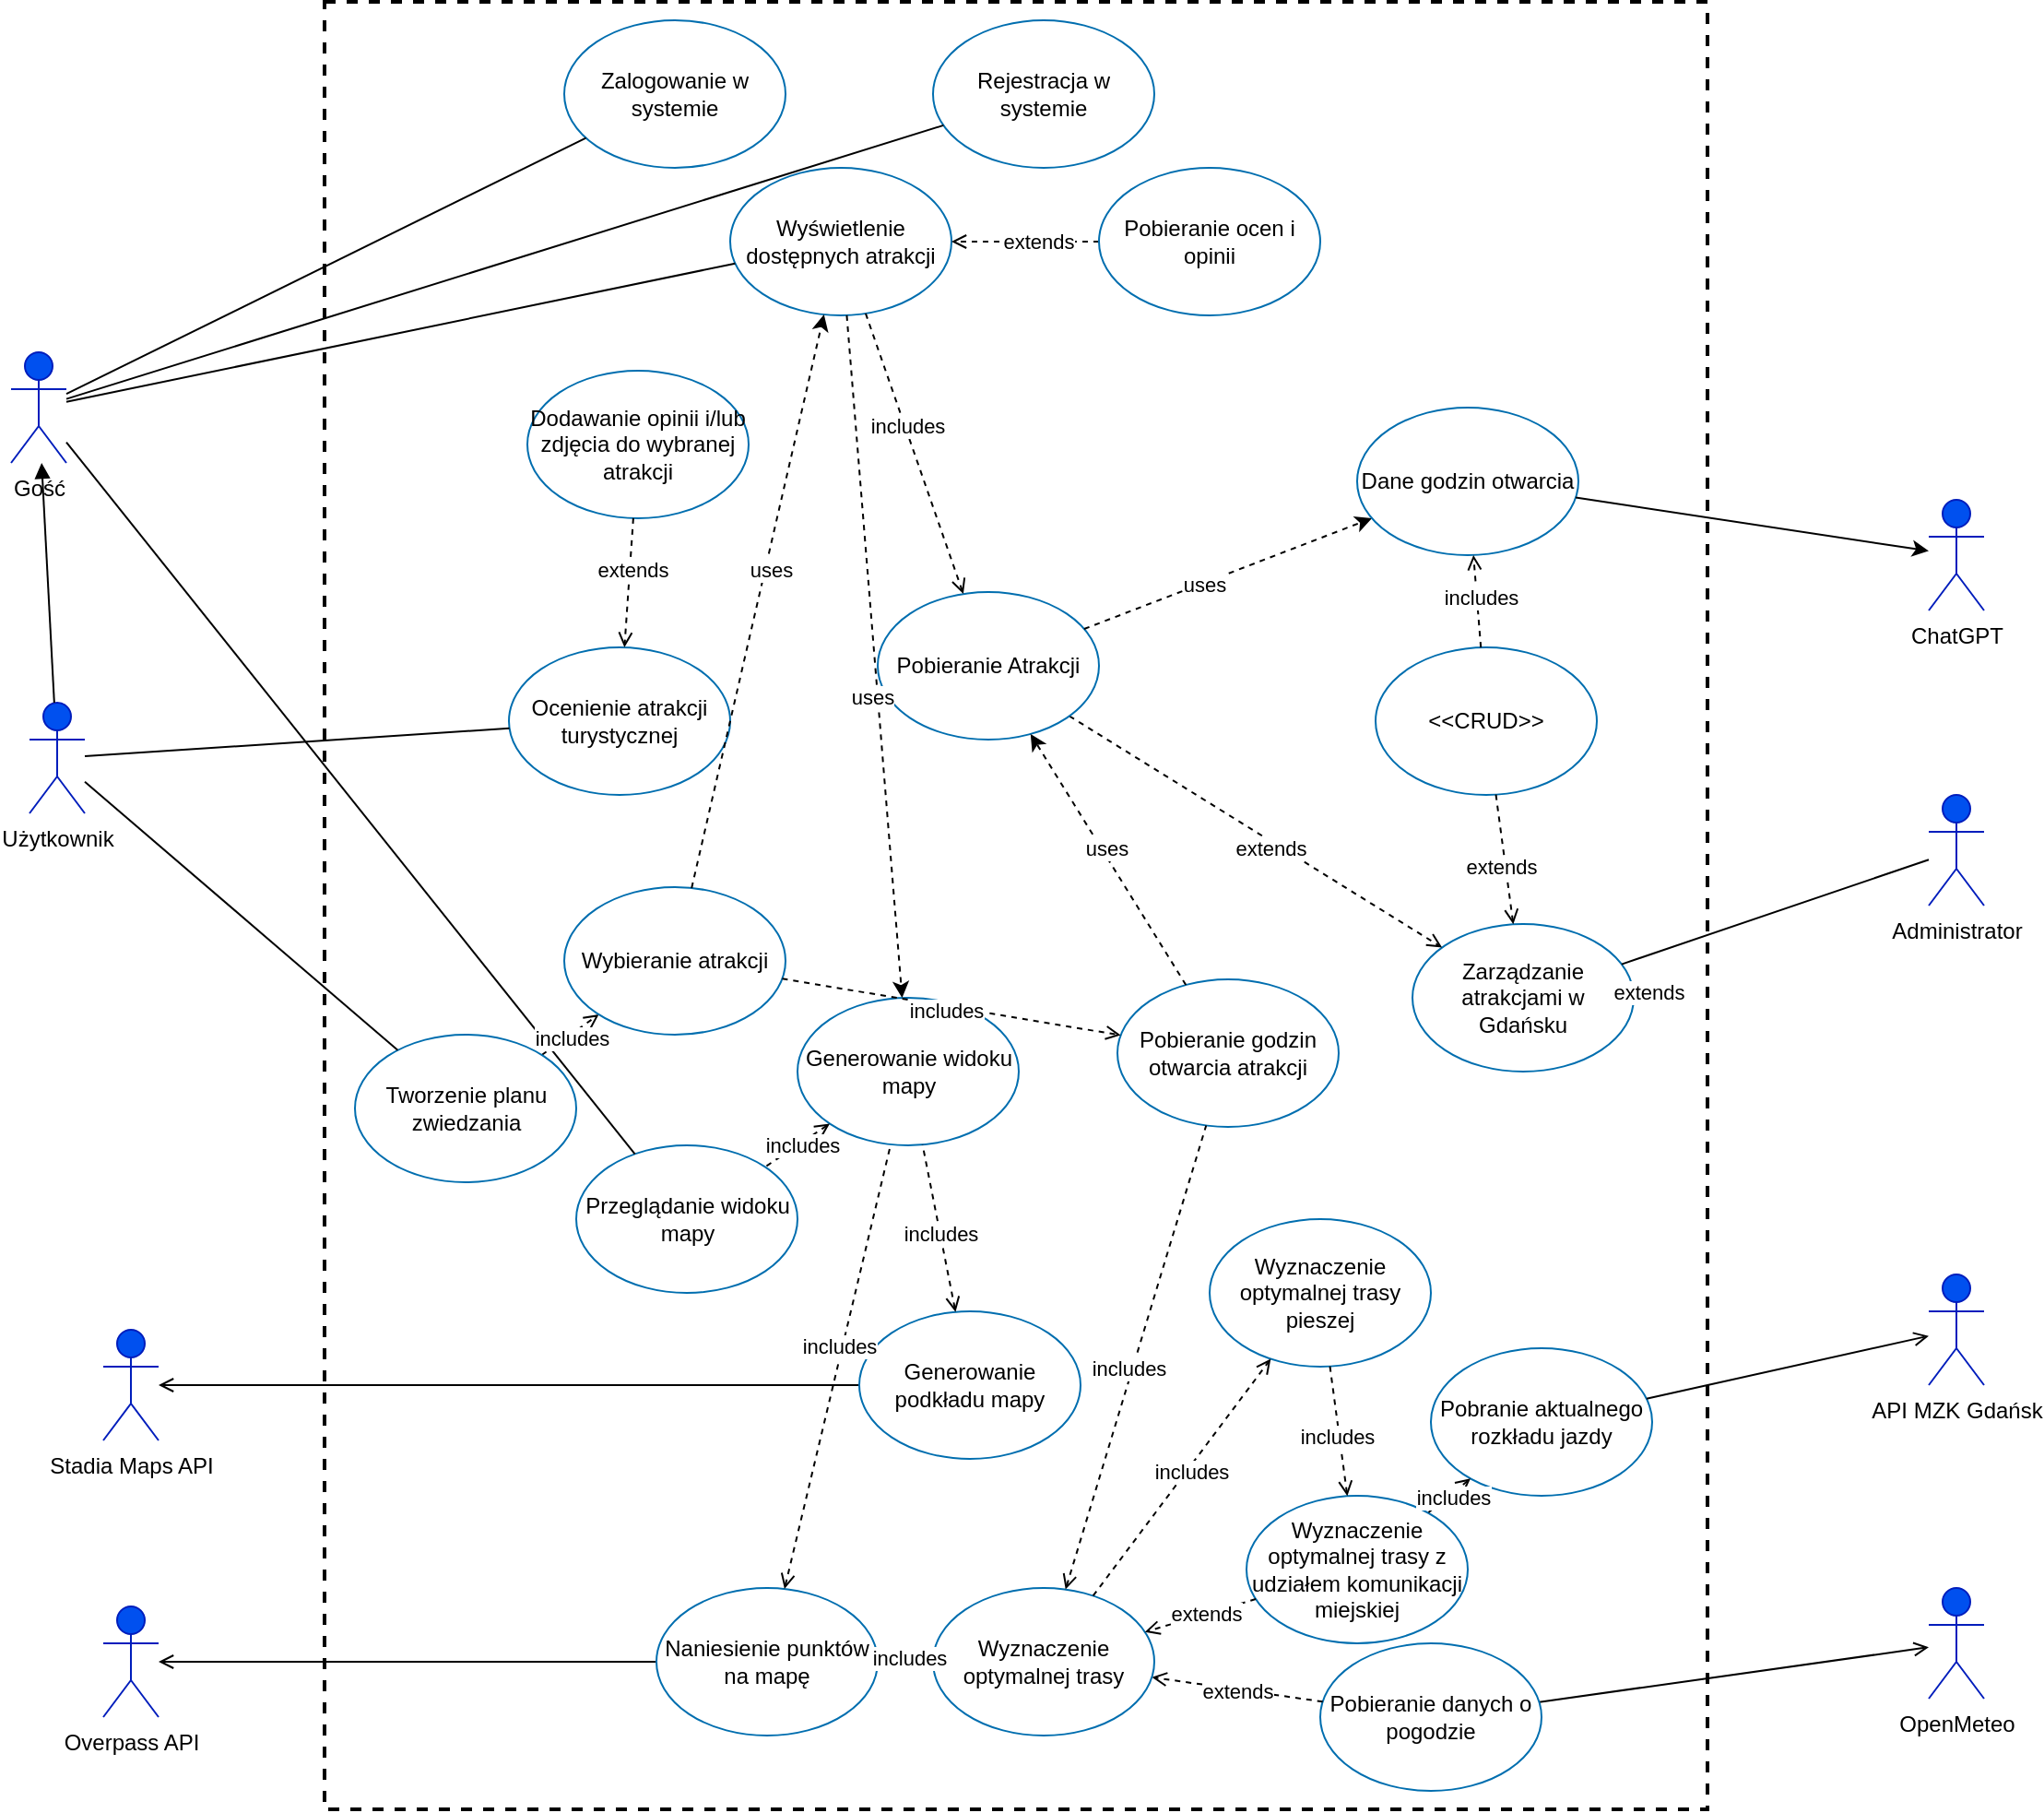 <mxfile version="24.5.2" type="device">
  <diagram name="Page-1" id="C9d8MpuItcUvbLGoyvss">
    <mxGraphModel dx="4229" dy="4655" grid="1" gridSize="10" guides="1" tooltips="1" connect="1" arrows="1" fold="1" page="1" pageScale="1" pageWidth="827" pageHeight="1169" background="#ffffff" math="0" shadow="0">
      <root>
        <mxCell id="0" />
        <mxCell id="1" parent="0" />
        <mxCell id="7sf5Xx8Vd-Fm_SYYMnIb-26" value="" style="rounded=0;whiteSpace=wrap;html=1;fillColor=none;strokeWidth=2;dashed=1;" parent="1" vertex="1">
          <mxGeometry x="-730" y="-2380" width="750" height="980" as="geometry" />
        </mxCell>
        <mxCell id="IalU3Qp8wOLGq1ezxt7x-2" value="API MZK Gdańsk" style="shape=umlActor;verticalLabelPosition=bottom;verticalAlign=top;html=1;outlineConnect=0;fillColor=#0050ef;fontColor=#000000;strokeColor=#001DBC;" parent="1" vertex="1">
          <mxGeometry x="140" y="-1690" width="30" height="60" as="geometry" />
        </mxCell>
        <mxCell id="IalU3Qp8wOLGq1ezxt7x-3" value="Użytkownik" style="shape=umlActor;verticalLabelPosition=bottom;verticalAlign=top;html=1;outlineConnect=0;fillColor=#0050ef;fontColor=#000000;strokeColor=#001DBC;" parent="1" vertex="1">
          <mxGeometry x="-890" y="-2000" width="30" height="60" as="geometry" />
        </mxCell>
        <mxCell id="IalU3Qp8wOLGq1ezxt7x-4" value="Administrator" style="shape=umlActor;verticalLabelPosition=bottom;verticalAlign=top;html=1;outlineConnect=0;fillColor=#0050ef;fontColor=#000000;strokeColor=#001DBC;" parent="1" vertex="1">
          <mxGeometry x="140" y="-1950" width="30" height="60" as="geometry" />
        </mxCell>
        <mxCell id="IalU3Qp8wOLGq1ezxt7x-5" value="OpenMeteo" style="shape=umlActor;verticalLabelPosition=bottom;verticalAlign=top;html=1;outlineConnect=0;fontColor=#000000;fillColor=#0050ef;strokeColor=#001DBC;" parent="1" vertex="1">
          <mxGeometry x="140" y="-1520" width="30" height="60" as="geometry" />
        </mxCell>
        <mxCell id="IalU3Qp8wOLGq1ezxt7x-7" value="Overpass API" style="shape=umlActor;verticalLabelPosition=bottom;verticalAlign=top;html=1;outlineConnect=0;fillColor=#0050ef;fontColor=#000000;strokeColor=#001DBC;" parent="1" vertex="1">
          <mxGeometry x="-850" y="-1510" width="30" height="60" as="geometry" />
        </mxCell>
        <mxCell id="IalU3Qp8wOLGq1ezxt7x-8" value="Stadia Maps API" style="shape=umlActor;verticalLabelPosition=bottom;verticalAlign=top;html=1;outlineConnect=0;fillColor=#0050ef;fontColor=#000000;strokeColor=#001DBC;" parent="1" vertex="1">
          <mxGeometry x="-850" y="-1660" width="30" height="60" as="geometry" />
        </mxCell>
        <mxCell id="IalU3Qp8wOLGq1ezxt7x-14" value="&lt;font color=&quot;#000000&quot;&gt;Przeglądanie widoku mapy&lt;/font&gt;" style="ellipse;whiteSpace=wrap;html=1;fillColor=none;fontColor=default;strokeColor=#006EAF;labelBackgroundColor=none;labelBorderColor=none;labelPosition=center;verticalLabelPosition=middle;align=center;verticalAlign=middle;" parent="1" vertex="1">
          <mxGeometry x="-593.5" y="-1760" width="120" height="80" as="geometry" />
        </mxCell>
        <mxCell id="IalU3Qp8wOLGq1ezxt7x-17" value="" style="endArrow=none;html=1;rounded=0;strokeColor=#000000;endFill=0;" parent="1" source="7sf5Xx8Vd-Fm_SYYMnIb-1" target="IalU3Qp8wOLGq1ezxt7x-14" edge="1">
          <mxGeometry width="50" height="50" relative="1" as="geometry">
            <mxPoint x="-220" y="-1690" as="sourcePoint" />
            <mxPoint x="-190" y="-1650" as="targetPoint" />
          </mxGeometry>
        </mxCell>
        <mxCell id="IalU3Qp8wOLGq1ezxt7x-18" value="&lt;font color=&quot;#000000&quot;&gt;Zarządzanie atrakcjami w Gdańsku&lt;/font&gt;" style="ellipse;whiteSpace=wrap;html=1;fillColor=none;fontColor=default;strokeColor=#006EAF;labelBackgroundColor=none;labelBorderColor=none;labelPosition=center;verticalLabelPosition=middle;align=center;verticalAlign=middle;" parent="1" vertex="1">
          <mxGeometry x="-140" y="-1880" width="120" height="80" as="geometry" />
        </mxCell>
        <mxCell id="IalU3Qp8wOLGq1ezxt7x-20" value="" style="endArrow=none;html=1;rounded=0;strokeColor=#000000;endFill=0;" parent="1" source="IalU3Qp8wOLGq1ezxt7x-4" target="IalU3Qp8wOLGq1ezxt7x-18" edge="1">
          <mxGeometry width="50" height="50" relative="1" as="geometry">
            <mxPoint x="320" y="-1220" as="sourcePoint" />
            <mxPoint x="380" y="-1170" as="targetPoint" />
          </mxGeometry>
        </mxCell>
        <mxCell id="IalU3Qp8wOLGq1ezxt7x-21" value="&lt;font color=&quot;#000000&quot;&gt;Zalogowanie w systemie&lt;/font&gt;" style="ellipse;whiteSpace=wrap;html=1;fillColor=none;fontColor=default;strokeColor=#006EAF;labelBackgroundColor=none;labelBorderColor=none;labelPosition=center;verticalLabelPosition=middle;align=center;verticalAlign=middle;" parent="1" vertex="1">
          <mxGeometry x="-600" y="-2370" width="120" height="80" as="geometry" />
        </mxCell>
        <mxCell id="IalU3Qp8wOLGq1ezxt7x-22" value="&lt;font color=&quot;#000000&quot;&gt;Rejestracja w systemie&lt;/font&gt;" style="ellipse;whiteSpace=wrap;html=1;fillColor=none;fontColor=default;strokeColor=#006EAF;labelBackgroundColor=none;labelBorderColor=none;labelPosition=center;verticalLabelPosition=middle;align=center;verticalAlign=middle;" parent="1" vertex="1">
          <mxGeometry x="-400" y="-2370" width="120" height="80" as="geometry" />
        </mxCell>
        <mxCell id="IalU3Qp8wOLGq1ezxt7x-23" value="" style="endArrow=none;html=1;rounded=0;strokeColor=#000000;endFill=0;" parent="1" source="7sf5Xx8Vd-Fm_SYYMnIb-1" target="IalU3Qp8wOLGq1ezxt7x-22" edge="1">
          <mxGeometry width="50" height="50" relative="1" as="geometry">
            <mxPoint x="-285.5" y="-1680" as="sourcePoint" />
            <mxPoint x="-184.5" y="-1600" as="targetPoint" />
          </mxGeometry>
        </mxCell>
        <mxCell id="IalU3Qp8wOLGq1ezxt7x-24" value="" style="endArrow=none;html=1;rounded=0;strokeColor=#000000;endFill=0;" parent="1" source="7sf5Xx8Vd-Fm_SYYMnIb-1" target="IalU3Qp8wOLGq1ezxt7x-21" edge="1">
          <mxGeometry width="50" height="50" relative="1" as="geometry">
            <mxPoint x="-241" y="-1740" as="sourcePoint" />
            <mxPoint x="-140" y="-1660" as="targetPoint" />
          </mxGeometry>
        </mxCell>
        <mxCell id="IalU3Qp8wOLGq1ezxt7x-25" value="&lt;font color=&quot;#000000&quot;&gt;Ocenienie atrakcji turystycznej&lt;/font&gt;" style="ellipse;whiteSpace=wrap;html=1;fillColor=none;fontColor=default;strokeColor=#006EAF;labelBackgroundColor=none;labelBorderColor=none;labelPosition=center;verticalLabelPosition=middle;align=center;verticalAlign=middle;" parent="1" vertex="1">
          <mxGeometry x="-630" y="-2030" width="120" height="80" as="geometry" />
        </mxCell>
        <mxCell id="IalU3Qp8wOLGq1ezxt7x-26" value="&lt;font color=&quot;#000000&quot;&gt;Wyświetlenie dostępnych atrakcji&lt;/font&gt;" style="ellipse;whiteSpace=wrap;html=1;fillColor=none;fontColor=default;strokeColor=#006EAF;labelBackgroundColor=none;labelBorderColor=none;labelPosition=center;verticalLabelPosition=middle;align=center;verticalAlign=middle;" parent="1" vertex="1">
          <mxGeometry x="-510" y="-2290" width="120" height="80" as="geometry" />
        </mxCell>
        <mxCell id="th1LVJvLsEBEdFRdq_l_-1" value="" style="endArrow=none;html=1;rounded=0;strokeColor=#000000;endFill=0;" parent="1" source="7sf5Xx8Vd-Fm_SYYMnIb-1" target="IalU3Qp8wOLGq1ezxt7x-26" edge="1">
          <mxGeometry width="50" height="50" relative="1" as="geometry">
            <mxPoint x="-210" y="-1720" as="sourcePoint" />
            <mxPoint x="-109" y="-1641" as="targetPoint" />
          </mxGeometry>
        </mxCell>
        <mxCell id="th1LVJvLsEBEdFRdq_l_-3" value="" style="endArrow=open;html=1;rounded=0;strokeColor=#000000;endFill=0;dashed=1;" parent="1" source="buizesCZviwUODSCSaA0-46" target="IalU3Qp8wOLGq1ezxt7x-26" edge="1">
          <mxGeometry width="50" height="50" relative="1" as="geometry">
            <mxPoint x="-740" y="-2260" as="sourcePoint" />
            <mxPoint x="-120" y="-1930" as="targetPoint" />
          </mxGeometry>
        </mxCell>
        <mxCell id="buizesCZviwUODSCSaA0-43" value="extends" style="edgeLabel;html=1;align=center;verticalAlign=middle;resizable=0;points=[];" parent="th1LVJvLsEBEdFRdq_l_-3" vertex="1" connectable="0">
          <mxGeometry x="-0.178" y="1" relative="1" as="geometry">
            <mxPoint y="-1" as="offset" />
          </mxGeometry>
        </mxCell>
        <mxCell id="th1LVJvLsEBEdFRdq_l_-4" value="&lt;font color=&quot;#000000&quot;&gt;Dodawanie opinii i/lub zdjęcia do wybranej atrakcji&lt;/font&gt;" style="ellipse;whiteSpace=wrap;html=1;fillColor=none;fontColor=default;strokeColor=#006EAF;labelBackgroundColor=none;labelBorderColor=none;labelPosition=center;verticalLabelPosition=middle;align=center;verticalAlign=middle;" parent="1" vertex="1">
          <mxGeometry x="-620" y="-2180" width="120" height="80" as="geometry" />
        </mxCell>
        <mxCell id="th1LVJvLsEBEdFRdq_l_-6" value="&lt;font color=&quot;#000000&quot;&gt;Wyznaczenie optymalnej trasy pieszej&lt;/font&gt;" style="ellipse;whiteSpace=wrap;html=1;fillColor=none;fontColor=default;strokeColor=#006EAF;labelBackgroundColor=none;labelBorderColor=none;labelPosition=center;verticalLabelPosition=middle;align=center;verticalAlign=middle;" parent="1" vertex="1">
          <mxGeometry x="-250" y="-1720" width="120" height="80" as="geometry" />
        </mxCell>
        <mxCell id="th1LVJvLsEBEdFRdq_l_-7" value="" style="endArrow=open;html=1;rounded=0;strokeColor=#000000;endFill=0;dashed=1;" parent="1" source="buizesCZviwUODSCSaA0-52" target="buizesCZviwUODSCSaA0-49" edge="1">
          <mxGeometry width="50" height="50" relative="1" as="geometry">
            <mxPoint x="-261.033" y="-1656.885" as="sourcePoint" />
            <mxPoint x="-220" y="-1680" as="targetPoint" />
          </mxGeometry>
        </mxCell>
        <mxCell id="buizesCZviwUODSCSaA0-59" value="includes" style="edgeLabel;html=1;align=center;verticalAlign=middle;resizable=0;points=[];" parent="th1LVJvLsEBEdFRdq_l_-7" vertex="1" connectable="0">
          <mxGeometry x="-0.033" y="-2" relative="1" as="geometry">
            <mxPoint as="offset" />
          </mxGeometry>
        </mxCell>
        <mxCell id="th1LVJvLsEBEdFRdq_l_-8" value="&lt;font color=&quot;#000000&quot;&gt;Wyznaczenie optymalnej trasy z udziałem komunikacji miejskiej&lt;/font&gt;" style="ellipse;whiteSpace=wrap;html=1;fillColor=none;fontColor=default;strokeColor=#006EAF;labelBackgroundColor=none;labelBorderColor=none;labelPosition=center;verticalLabelPosition=middle;align=center;verticalAlign=middle;" parent="1" vertex="1">
          <mxGeometry x="-230" y="-1570" width="120" height="80" as="geometry" />
        </mxCell>
        <mxCell id="th1LVJvLsEBEdFRdq_l_-11" value="&lt;font color=&quot;#000000&quot;&gt;Pobranie aktualnego rozkładu jazdy&lt;/font&gt;" style="ellipse;whiteSpace=wrap;html=1;fillColor=none;fontColor=default;strokeColor=#006EAF;labelBackgroundColor=none;labelBorderColor=none;labelPosition=center;verticalLabelPosition=middle;align=center;verticalAlign=middle;" parent="1" vertex="1">
          <mxGeometry x="-130" y="-1650" width="120" height="80" as="geometry" />
        </mxCell>
        <mxCell id="th1LVJvLsEBEdFRdq_l_-12" value="" style="endArrow=open;html=1;rounded=0;strokeColor=#000000;endFill=0;" parent="1" source="th1LVJvLsEBEdFRdq_l_-14" target="IalU3Qp8wOLGq1ezxt7x-5" edge="1">
          <mxGeometry width="50" height="50" relative="1" as="geometry">
            <mxPoint x="210" y="-1580" as="sourcePoint" />
            <mxPoint x="280" y="-1210" as="targetPoint" />
          </mxGeometry>
        </mxCell>
        <mxCell id="th1LVJvLsEBEdFRdq_l_-13" value="" style="endArrow=none;html=1;rounded=0;strokeColor=#000000;endFill=0;dashed=1;startArrow=open;startFill=0;" parent="1" source="th1LVJvLsEBEdFRdq_l_-11" target="th1LVJvLsEBEdFRdq_l_-8" edge="1">
          <mxGeometry width="50" height="50" relative="1" as="geometry">
            <mxPoint x="125" y="-1500" as="sourcePoint" />
            <mxPoint x="75" y="-1500" as="targetPoint" />
          </mxGeometry>
        </mxCell>
        <mxCell id="buizesCZviwUODSCSaA0-40" value="includes" style="edgeLabel;html=1;align=center;verticalAlign=middle;resizable=0;points=[];" parent="th1LVJvLsEBEdFRdq_l_-13" vertex="1" connectable="0">
          <mxGeometry x="-0.052" y="2" relative="1" as="geometry">
            <mxPoint as="offset" />
          </mxGeometry>
        </mxCell>
        <mxCell id="th1LVJvLsEBEdFRdq_l_-14" value="&lt;font color=&quot;#000000&quot;&gt;Pobieranie danych o pogodzie&lt;/font&gt;" style="ellipse;whiteSpace=wrap;html=1;fillColor=none;fontColor=default;strokeColor=#006EAF;labelBackgroundColor=none;labelBorderColor=none;labelPosition=center;verticalLabelPosition=middle;align=center;verticalAlign=middle;" parent="1" vertex="1">
          <mxGeometry x="-190" y="-1490" width="120" height="80" as="geometry" />
        </mxCell>
        <mxCell id="th1LVJvLsEBEdFRdq_l_-15" value="" style="endArrow=open;html=1;rounded=0;strokeColor=#000000;endFill=0;" parent="1" source="th1LVJvLsEBEdFRdq_l_-11" target="IalU3Qp8wOLGq1ezxt7x-2" edge="1">
          <mxGeometry width="50" height="50" relative="1" as="geometry">
            <mxPoint x="250" y="-1450" as="sourcePoint" />
            <mxPoint x="150" y="-1400" as="targetPoint" />
          </mxGeometry>
        </mxCell>
        <mxCell id="th1LVJvLsEBEdFRdq_l_-18" value="" style="endArrow=open;html=1;rounded=0;strokeColor=#000000;endFill=0;dashed=1;startArrow=none;startFill=0;" parent="1" source="th1LVJvLsEBEdFRdq_l_-14" target="buizesCZviwUODSCSaA0-8" edge="1">
          <mxGeometry width="50" height="50" relative="1" as="geometry">
            <mxPoint x="70" y="-1585" as="sourcePoint" />
            <mxPoint x="20" y="-1635" as="targetPoint" />
          </mxGeometry>
        </mxCell>
        <mxCell id="buizesCZviwUODSCSaA0-33" value="extends" style="edgeLabel;html=1;align=center;verticalAlign=middle;resizable=0;points=[];" parent="th1LVJvLsEBEdFRdq_l_-18" vertex="1" connectable="0">
          <mxGeometry x="0.004" y="1" relative="1" as="geometry">
            <mxPoint as="offset" />
          </mxGeometry>
        </mxCell>
        <mxCell id="th1LVJvLsEBEdFRdq_l_-19" value="&lt;font color=&quot;#000000&quot;&gt;Generowanie widoku mapy&lt;/font&gt;" style="ellipse;whiteSpace=wrap;html=1;fillColor=none;fontColor=default;strokeColor=#006EAF;labelBackgroundColor=none;labelBorderColor=none;labelPosition=center;verticalLabelPosition=middle;align=center;verticalAlign=middle;" parent="1" vertex="1">
          <mxGeometry x="-473.5" y="-1840" width="120" height="80" as="geometry" />
        </mxCell>
        <mxCell id="th1LVJvLsEBEdFRdq_l_-20" value="" style="endArrow=none;html=1;rounded=0;strokeColor=#000000;endFill=0;dashed=1;startArrow=open;startFill=0;" parent="1" source="th1LVJvLsEBEdFRdq_l_-19" target="IalU3Qp8wOLGq1ezxt7x-14" edge="1">
          <mxGeometry width="50" height="50" relative="1" as="geometry">
            <mxPoint x="-17" y="-1350" as="sourcePoint" />
            <mxPoint x="75" y="-1158" as="targetPoint" />
          </mxGeometry>
        </mxCell>
        <mxCell id="buizesCZviwUODSCSaA0-39" value="includes" style="edgeLabel;html=1;align=center;verticalAlign=middle;resizable=0;points=[];" parent="th1LVJvLsEBEdFRdq_l_-20" vertex="1" connectable="0">
          <mxGeometry x="-0.11" y="1" relative="1" as="geometry">
            <mxPoint as="offset" />
          </mxGeometry>
        </mxCell>
        <mxCell id="th1LVJvLsEBEdFRdq_l_-21" value="" style="endArrow=open;html=1;rounded=0;strokeColor=#000000;endFill=0;" parent="1" source="th1LVJvLsEBEdFRdq_l_-23" target="IalU3Qp8wOLGq1ezxt7x-8" edge="1">
          <mxGeometry width="50" height="50" relative="1" as="geometry">
            <mxPoint x="-350" y="-1280" as="sourcePoint" />
            <mxPoint x="-208" y="-1290" as="targetPoint" />
          </mxGeometry>
        </mxCell>
        <mxCell id="th1LVJvLsEBEdFRdq_l_-22" value="" style="endArrow=open;html=1;rounded=0;strokeColor=#000000;endFill=0;" parent="1" source="th1LVJvLsEBEdFRdq_l_-24" target="IalU3Qp8wOLGq1ezxt7x-7" edge="1">
          <mxGeometry width="50" height="50" relative="1" as="geometry">
            <mxPoint x="-105" y="-1280" as="sourcePoint" />
            <mxPoint x="190" y="-1180" as="targetPoint" />
          </mxGeometry>
        </mxCell>
        <mxCell id="th1LVJvLsEBEdFRdq_l_-23" value="&lt;font color=&quot;#000000&quot;&gt;Generowanie podkładu mapy&lt;/font&gt;" style="ellipse;whiteSpace=wrap;html=1;fillColor=none;fontColor=default;strokeColor=#006EAF;labelBackgroundColor=none;labelBorderColor=none;labelPosition=center;verticalLabelPosition=middle;align=center;verticalAlign=middle;" parent="1" vertex="1">
          <mxGeometry x="-440" y="-1670" width="120" height="80" as="geometry" />
        </mxCell>
        <mxCell id="th1LVJvLsEBEdFRdq_l_-24" value="&lt;font color=&quot;#000000&quot;&gt;Naniesienie punktów na mapę&lt;/font&gt;" style="ellipse;whiteSpace=wrap;html=1;fillColor=none;fontColor=default;strokeColor=#006EAF;labelBackgroundColor=none;labelBorderColor=none;labelPosition=center;verticalLabelPosition=middle;align=center;verticalAlign=middle;" parent="1" vertex="1">
          <mxGeometry x="-550" y="-1520" width="120" height="80" as="geometry" />
        </mxCell>
        <mxCell id="th1LVJvLsEBEdFRdq_l_-25" value="" style="endArrow=none;html=1;rounded=0;strokeColor=#000000;endFill=0;dashed=1;startArrow=open;startFill=0;" parent="1" source="th1LVJvLsEBEdFRdq_l_-24" target="th1LVJvLsEBEdFRdq_l_-19" edge="1">
          <mxGeometry width="50" height="50" relative="1" as="geometry">
            <mxPoint x="-120" y="-1350" as="sourcePoint" />
            <mxPoint x="-190" y="-1320" as="targetPoint" />
          </mxGeometry>
        </mxCell>
        <mxCell id="buizesCZviwUODSCSaA0-37" value="includes" style="edgeLabel;html=1;align=center;verticalAlign=middle;resizable=0;points=[];" parent="th1LVJvLsEBEdFRdq_l_-25" vertex="1" connectable="0">
          <mxGeometry x="0.089" y="2" relative="1" as="geometry">
            <mxPoint as="offset" />
          </mxGeometry>
        </mxCell>
        <mxCell id="buizesCZviwUODSCSaA0-4" value="" style="endArrow=none;html=1;rounded=0;strokeColor=#000000;endFill=0;dashed=1;startArrow=open;startFill=0;" parent="1" source="th1LVJvLsEBEdFRdq_l_-23" target="th1LVJvLsEBEdFRdq_l_-19" edge="1">
          <mxGeometry width="50" height="50" relative="1" as="geometry">
            <mxPoint x="-150" y="-1360" as="sourcePoint" />
            <mxPoint x="-212" y="-1360" as="targetPoint" />
          </mxGeometry>
        </mxCell>
        <mxCell id="buizesCZviwUODSCSaA0-38" value="includes" style="edgeLabel;html=1;align=center;verticalAlign=middle;resizable=0;points=[];" parent="buizesCZviwUODSCSaA0-4" vertex="1" connectable="0">
          <mxGeometry x="-0.063" relative="1" as="geometry">
            <mxPoint as="offset" />
          </mxGeometry>
        </mxCell>
        <mxCell id="buizesCZviwUODSCSaA0-8" value="&lt;font color=&quot;#000000&quot;&gt;Wyznaczenie optymalnej trasy&lt;br&gt;&lt;/font&gt;" style="ellipse;whiteSpace=wrap;html=1;fillColor=none;fontColor=default;strokeColor=#006EAF;labelBackgroundColor=none;labelBorderColor=none;labelPosition=center;verticalLabelPosition=middle;align=center;verticalAlign=middle;" parent="1" vertex="1">
          <mxGeometry x="-400" y="-1520" width="120" height="80" as="geometry" />
        </mxCell>
        <mxCell id="buizesCZviwUODSCSaA0-9" value="" style="endArrow=open;html=1;rounded=0;strokeColor=#000000;endFill=0;dashed=1;" parent="1" source="buizesCZviwUODSCSaA0-8" target="th1LVJvLsEBEdFRdq_l_-6" edge="1">
          <mxGeometry width="50" height="50" relative="1" as="geometry">
            <mxPoint x="-90" y="-1620" as="sourcePoint" />
            <mxPoint x="-110" y="-1420" as="targetPoint" />
          </mxGeometry>
        </mxCell>
        <mxCell id="buizesCZviwUODSCSaA0-34" value="includes" style="edgeLabel;html=1;align=center;verticalAlign=middle;resizable=0;points=[];" parent="buizesCZviwUODSCSaA0-9" vertex="1" connectable="0">
          <mxGeometry x="0.067" y="-2" relative="1" as="geometry">
            <mxPoint as="offset" />
          </mxGeometry>
        </mxCell>
        <mxCell id="buizesCZviwUODSCSaA0-10" value="" style="endArrow=open;html=1;rounded=0;strokeColor=#000000;endFill=0;dashed=1;" parent="1" source="th1LVJvLsEBEdFRdq_l_-8" target="buizesCZviwUODSCSaA0-8" edge="1">
          <mxGeometry width="50" height="50" relative="1" as="geometry">
            <mxPoint x="-80" y="-1674" as="sourcePoint" />
            <mxPoint x="-120" y="-1676" as="targetPoint" />
          </mxGeometry>
        </mxCell>
        <mxCell id="buizesCZviwUODSCSaA0-35" value="extends" style="edgeLabel;html=1;align=center;verticalAlign=middle;resizable=0;points=[];" parent="buizesCZviwUODSCSaA0-10" vertex="1" connectable="0">
          <mxGeometry x="-0.103" relative="1" as="geometry">
            <mxPoint as="offset" />
          </mxGeometry>
        </mxCell>
        <mxCell id="buizesCZviwUODSCSaA0-12" value="&lt;font color=&quot;#000000&quot;&gt;Pobieranie godzin otwarcia atrakcji&lt;br&gt;&lt;/font&gt;" style="ellipse;whiteSpace=wrap;html=1;fillColor=none;fontColor=default;strokeColor=#006EAF;labelBackgroundColor=none;labelBorderColor=none;labelPosition=center;verticalLabelPosition=middle;align=center;verticalAlign=middle;" parent="1" vertex="1">
          <mxGeometry x="-300" y="-1850" width="120" height="80" as="geometry" />
        </mxCell>
        <mxCell id="buizesCZviwUODSCSaA0-23" value="&lt;font color=&quot;#000000&quot;&gt;&amp;lt;&amp;lt;CRUD&amp;gt;&amp;gt;&lt;br&gt;&lt;/font&gt;" style="ellipse;whiteSpace=wrap;html=1;fillColor=none;fontColor=default;strokeColor=#006EAF;labelBackgroundColor=none;labelBorderColor=none;labelPosition=center;verticalLabelPosition=middle;align=center;verticalAlign=middle;" parent="1" vertex="1">
          <mxGeometry x="-160" y="-2030" width="120" height="80" as="geometry" />
        </mxCell>
        <mxCell id="buizesCZviwUODSCSaA0-27" value="" style="endArrow=open;html=1;rounded=0;strokeColor=#000000;endFill=0;dashed=1;" parent="1" target="IalU3Qp8wOLGq1ezxt7x-18" edge="1">
          <mxGeometry width="50" height="50" relative="1" as="geometry">
            <mxPoint x="-3.719" y="-1839.78" as="sourcePoint" />
            <mxPoint x="299" y="-1757" as="targetPoint" />
          </mxGeometry>
        </mxCell>
        <mxCell id="buizesCZviwUODSCSaA0-28" value="extends" style="edgeLabel;html=1;align=center;verticalAlign=middle;resizable=0;points=[];" parent="buizesCZviwUODSCSaA0-27" vertex="1" connectable="0">
          <mxGeometry x="0.095" y="-3" relative="1" as="geometry">
            <mxPoint as="offset" />
          </mxGeometry>
        </mxCell>
        <mxCell id="buizesCZviwUODSCSaA0-29" value="" style="endArrow=open;html=1;rounded=0;strokeColor=#000000;endFill=0;dashed=1;" parent="1" source="7sf5Xx8Vd-Fm_SYYMnIb-3" target="IalU3Qp8wOLGq1ezxt7x-18" edge="1">
          <mxGeometry width="50" height="50" relative="1" as="geometry">
            <mxPoint x="1.403" y="-2160.011" as="sourcePoint" />
            <mxPoint x="269" y="-1715" as="targetPoint" />
          </mxGeometry>
        </mxCell>
        <mxCell id="buizesCZviwUODSCSaA0-30" value="extends" style="edgeLabel;html=1;align=center;verticalAlign=middle;resizable=0;points=[];" parent="buizesCZviwUODSCSaA0-29" vertex="1" connectable="0">
          <mxGeometry x="0.095" y="-3" relative="1" as="geometry">
            <mxPoint as="offset" />
          </mxGeometry>
        </mxCell>
        <mxCell id="buizesCZviwUODSCSaA0-31" value="" style="endArrow=open;html=1;rounded=0;strokeColor=#000000;endFill=0;dashed=1;" parent="1" source="buizesCZviwUODSCSaA0-23" target="IalU3Qp8wOLGq1ezxt7x-18" edge="1">
          <mxGeometry width="50" height="50" relative="1" as="geometry">
            <mxPoint x="301" y="-1675" as="sourcePoint" />
            <mxPoint x="269" y="-1715" as="targetPoint" />
          </mxGeometry>
        </mxCell>
        <mxCell id="buizesCZviwUODSCSaA0-32" value="extends" style="edgeLabel;html=1;align=center;verticalAlign=middle;resizable=0;points=[];" parent="buizesCZviwUODSCSaA0-31" vertex="1" connectable="0">
          <mxGeometry x="0.095" y="-3" relative="1" as="geometry">
            <mxPoint as="offset" />
          </mxGeometry>
        </mxCell>
        <mxCell id="buizesCZviwUODSCSaA0-44" value="" style="endArrow=open;html=1;rounded=0;strokeColor=#000000;endFill=0;dashed=1;" parent="1" source="th1LVJvLsEBEdFRdq_l_-4" target="IalU3Qp8wOLGq1ezxt7x-25" edge="1">
          <mxGeometry width="50" height="50" relative="1" as="geometry">
            <mxPoint x="-58" y="-1932" as="sourcePoint" />
            <mxPoint x="-10" y="-1850" as="targetPoint" />
          </mxGeometry>
        </mxCell>
        <mxCell id="buizesCZviwUODSCSaA0-45" value="extends" style="edgeLabel;html=1;align=center;verticalAlign=middle;resizable=0;points=[];" parent="buizesCZviwUODSCSaA0-44" vertex="1" connectable="0">
          <mxGeometry x="-0.178" y="1" relative="1" as="geometry">
            <mxPoint y="-1" as="offset" />
          </mxGeometry>
        </mxCell>
        <mxCell id="buizesCZviwUODSCSaA0-46" value="&lt;font color=&quot;#000000&quot;&gt;Pobieranie ocen i opinii&lt;/font&gt;" style="ellipse;whiteSpace=wrap;html=1;fillColor=none;fontColor=default;strokeColor=#006EAF;labelBackgroundColor=none;labelBorderColor=none;labelPosition=center;verticalLabelPosition=middle;align=center;verticalAlign=middle;" parent="1" vertex="1">
          <mxGeometry x="-310" y="-2290" width="120" height="80" as="geometry" />
        </mxCell>
        <mxCell id="buizesCZviwUODSCSaA0-49" value="&lt;font color=&quot;#000000&quot;&gt;Wybieranie atrakcji&lt;/font&gt;" style="ellipse;whiteSpace=wrap;html=1;fillColor=none;fontColor=default;strokeColor=#006EAF;labelBackgroundColor=none;labelBorderColor=none;labelPosition=center;verticalLabelPosition=middle;align=center;verticalAlign=middle;" parent="1" vertex="1">
          <mxGeometry x="-600" y="-1900" width="120" height="80" as="geometry" />
        </mxCell>
        <mxCell id="buizesCZviwUODSCSaA0-52" value="Tworzenie planu zwiedzania" style="ellipse;whiteSpace=wrap;html=1;fillColor=none;fontColor=default;strokeColor=#006EAF;labelBackgroundColor=none;labelBorderColor=none;labelPosition=center;verticalLabelPosition=middle;align=center;verticalAlign=middle;" parent="1" vertex="1">
          <mxGeometry x="-713.5" y="-1820" width="120" height="80" as="geometry" />
        </mxCell>
        <mxCell id="buizesCZviwUODSCSaA0-56" value="" style="endArrow=none;html=1;rounded=0;strokeColor=#000000;endFill=0;" parent="1" source="IalU3Qp8wOLGq1ezxt7x-3" target="buizesCZviwUODSCSaA0-52" edge="1">
          <mxGeometry width="50" height="50" relative="1" as="geometry">
            <mxPoint x="-223" y="-1849" as="sourcePoint" />
            <mxPoint x="-247" y="-1921" as="targetPoint" />
          </mxGeometry>
        </mxCell>
        <mxCell id="buizesCZviwUODSCSaA0-62" value="" style="endArrow=classic;html=1;rounded=0;strokeColor=#000000;endFill=1;dashed=1;" parent="1" source="buizesCZviwUODSCSaA0-49" target="IalU3Qp8wOLGq1ezxt7x-26" edge="1">
          <mxGeometry width="50" height="50" relative="1" as="geometry">
            <mxPoint x="-240" y="-1890" as="sourcePoint" />
            <mxPoint x="-320" y="-1820" as="targetPoint" />
          </mxGeometry>
        </mxCell>
        <mxCell id="7sf5Xx8Vd-Fm_SYYMnIb-20" value="uses" style="edgeLabel;html=1;align=center;verticalAlign=middle;resizable=0;points=[];" parent="buizesCZviwUODSCSaA0-62" vertex="1" connectable="0">
          <mxGeometry x="0.116" y="-3" relative="1" as="geometry">
            <mxPoint as="offset" />
          </mxGeometry>
        </mxCell>
        <mxCell id="7sf5Xx8Vd-Fm_SYYMnIb-1" value="Gość" style="shape=umlActor;verticalLabelPosition=bottom;verticalAlign=top;html=1;outlineConnect=0;fillColor=#0050ef;fontColor=#000000;strokeColor=#001DBC;" parent="1" vertex="1">
          <mxGeometry x="-900" y="-2190" width="30" height="60" as="geometry" />
        </mxCell>
        <mxCell id="7sf5Xx8Vd-Fm_SYYMnIb-2" value="" style="endArrow=none;html=1;rounded=0;strokeColor=#000000;endFill=0;" parent="1" source="IalU3Qp8wOLGq1ezxt7x-3" target="IalU3Qp8wOLGq1ezxt7x-25" edge="1">
          <mxGeometry width="50" height="50" relative="1" as="geometry">
            <mxPoint x="-825" y="-1770" as="sourcePoint" />
            <mxPoint x="-687" y="-1954" as="targetPoint" />
          </mxGeometry>
        </mxCell>
        <mxCell id="7sf5Xx8Vd-Fm_SYYMnIb-3" value="Pobieranie Atrakcji" style="ellipse;whiteSpace=wrap;html=1;fillColor=none;fontColor=default;strokeColor=#006EAF;labelBackgroundColor=none;labelBorderColor=none;labelPosition=center;verticalLabelPosition=middle;align=center;verticalAlign=middle;" parent="1" vertex="1">
          <mxGeometry x="-430" y="-2060" width="120" height="80" as="geometry" />
        </mxCell>
        <mxCell id="7sf5Xx8Vd-Fm_SYYMnIb-4" value="" style="endArrow=classic;html=1;rounded=0;strokeColor=#000000;endFill=1;dashed=1;" parent="1" source="7sf5Xx8Vd-Fm_SYYMnIb-3" target="kAtc1T3LxVJG01wXxT7Q-6" edge="1">
          <mxGeometry width="50" height="50" relative="1" as="geometry">
            <mxPoint x="-281" y="-1592" as="sourcePoint" />
            <mxPoint x="-216.556" y="-2056.643" as="targetPoint" />
          </mxGeometry>
        </mxCell>
        <mxCell id="7sf5Xx8Vd-Fm_SYYMnIb-18" value="uses" style="edgeLabel;html=1;align=center;verticalAlign=middle;resizable=0;points=[];" parent="7sf5Xx8Vd-Fm_SYYMnIb-4" vertex="1" connectable="0">
          <mxGeometry x="-0.167" y="-1" relative="1" as="geometry">
            <mxPoint as="offset" />
          </mxGeometry>
        </mxCell>
        <mxCell id="7sf5Xx8Vd-Fm_SYYMnIb-5" value="" style="endArrow=open;html=1;rounded=0;strokeColor=#000000;endFill=0;dashed=1;" parent="1" source="IalU3Qp8wOLGq1ezxt7x-26" target="7sf5Xx8Vd-Fm_SYYMnIb-3" edge="1">
          <mxGeometry width="50" height="50" relative="1" as="geometry">
            <mxPoint x="-486" y="-1827" as="sourcePoint" />
            <mxPoint x="-314" y="-1933" as="targetPoint" />
          </mxGeometry>
        </mxCell>
        <mxCell id="7sf5Xx8Vd-Fm_SYYMnIb-6" value="includes" style="edgeLabel;html=1;align=center;verticalAlign=middle;resizable=0;points=[];" parent="7sf5Xx8Vd-Fm_SYYMnIb-5" vertex="1" connectable="0">
          <mxGeometry x="-0.178" y="1" relative="1" as="geometry">
            <mxPoint y="-1" as="offset" />
          </mxGeometry>
        </mxCell>
        <mxCell id="7sf5Xx8Vd-Fm_SYYMnIb-7" value="" style="endArrow=open;html=1;rounded=0;strokeColor=#000000;endFill=0;dashed=1;" parent="1" source="buizesCZviwUODSCSaA0-49" target="buizesCZviwUODSCSaA0-12" edge="1">
          <mxGeometry width="50" height="50" relative="1" as="geometry">
            <mxPoint x="-560" y="-1738" as="sourcePoint" />
            <mxPoint x="-480" y="-1702" as="targetPoint" />
          </mxGeometry>
        </mxCell>
        <mxCell id="7sf5Xx8Vd-Fm_SYYMnIb-8" value="includes" style="edgeLabel;html=1;align=center;verticalAlign=middle;resizable=0;points=[];" parent="7sf5Xx8Vd-Fm_SYYMnIb-7" vertex="1" connectable="0">
          <mxGeometry x="-0.033" y="-2" relative="1" as="geometry">
            <mxPoint as="offset" />
          </mxGeometry>
        </mxCell>
        <mxCell id="7sf5Xx8Vd-Fm_SYYMnIb-9" value="" style="endArrow=none;html=1;rounded=0;strokeColor=#000000;endFill=0;dashed=1;startArrow=open;startFill=0;" parent="1" source="buizesCZviwUODSCSaA0-8" target="buizesCZviwUODSCSaA0-12" edge="1">
          <mxGeometry width="50" height="50" relative="1" as="geometry">
            <mxPoint x="302" y="-1491" as="sourcePoint" />
            <mxPoint x="-330" y="-1580" as="targetPoint" />
          </mxGeometry>
        </mxCell>
        <mxCell id="7sf5Xx8Vd-Fm_SYYMnIb-10" value="includes" style="edgeLabel;html=1;align=center;verticalAlign=middle;resizable=0;points=[];" parent="7sf5Xx8Vd-Fm_SYYMnIb-9" vertex="1" connectable="0">
          <mxGeometry x="-0.052" y="2" relative="1" as="geometry">
            <mxPoint as="offset" />
          </mxGeometry>
        </mxCell>
        <mxCell id="7sf5Xx8Vd-Fm_SYYMnIb-11" value="" style="endArrow=classic;html=1;rounded=0;strokeColor=#000000;endFill=1;dashed=1;" parent="1" source="buizesCZviwUODSCSaA0-12" target="7sf5Xx8Vd-Fm_SYYMnIb-3" edge="1">
          <mxGeometry width="50" height="50" relative="1" as="geometry">
            <mxPoint x="-55" y="-1941" as="sourcePoint" />
            <mxPoint x="15" y="-1759" as="targetPoint" />
          </mxGeometry>
        </mxCell>
        <mxCell id="7sf5Xx8Vd-Fm_SYYMnIb-19" value="uses" style="edgeLabel;html=1;align=center;verticalAlign=middle;resizable=0;points=[];" parent="7sf5Xx8Vd-Fm_SYYMnIb-11" vertex="1" connectable="0">
          <mxGeometry x="0.075" y="-2" relative="1" as="geometry">
            <mxPoint as="offset" />
          </mxGeometry>
        </mxCell>
        <mxCell id="7sf5Xx8Vd-Fm_SYYMnIb-13" value="" style="endArrow=none;html=1;rounded=0;strokeColor=#000000;endFill=0;dashed=1;startArrow=open;startFill=0;" parent="1" source="th1LVJvLsEBEdFRdq_l_-24" target="buizesCZviwUODSCSaA0-8" edge="1">
          <mxGeometry width="50" height="50" relative="1" as="geometry">
            <mxPoint x="-893" y="-1347" as="sourcePoint" />
            <mxPoint x="-832" y="-1453" as="targetPoint" />
          </mxGeometry>
        </mxCell>
        <mxCell id="7sf5Xx8Vd-Fm_SYYMnIb-14" value="includes" style="edgeLabel;html=1;align=center;verticalAlign=middle;resizable=0;points=[];" parent="7sf5Xx8Vd-Fm_SYYMnIb-13" vertex="1" connectable="0">
          <mxGeometry x="0.089" y="2" relative="1" as="geometry">
            <mxPoint as="offset" />
          </mxGeometry>
        </mxCell>
        <mxCell id="7sf5Xx8Vd-Fm_SYYMnIb-16" value="" style="endArrow=block;html=1;rounded=0;strokeColor=#000000;endFill=1;startArrow=none;startFill=0;" parent="1" source="IalU3Qp8wOLGq1ezxt7x-3" target="7sf5Xx8Vd-Fm_SYYMnIb-1" edge="1">
          <mxGeometry width="50" height="50" relative="1" as="geometry">
            <mxPoint x="-977" y="-1810" as="sourcePoint" />
            <mxPoint x="-998" y="-2160" as="targetPoint" />
          </mxGeometry>
        </mxCell>
        <mxCell id="kAtc1T3LxVJG01wXxT7Q-3" value="ChatGPT" style="shape=umlActor;verticalLabelPosition=bottom;verticalAlign=top;html=1;outlineConnect=0;fillColor=#0050ef;fontColor=#000000;strokeColor=#001DBC;" vertex="1" parent="1">
          <mxGeometry x="140" y="-2110" width="30" height="60" as="geometry" />
        </mxCell>
        <mxCell id="kAtc1T3LxVJG01wXxT7Q-6" value="Dane godzin otwarcia" style="ellipse;whiteSpace=wrap;html=1;fillColor=none;fontColor=default;strokeColor=#006EAF;labelBackgroundColor=none;labelBorderColor=none;labelPosition=center;verticalLabelPosition=middle;align=center;verticalAlign=middle;" vertex="1" parent="1">
          <mxGeometry x="-170" y="-2160" width="120" height="80" as="geometry" />
        </mxCell>
        <mxCell id="kAtc1T3LxVJG01wXxT7Q-7" value="" style="endArrow=classic;html=1;rounded=0;" edge="1" parent="1" source="kAtc1T3LxVJG01wXxT7Q-6" target="kAtc1T3LxVJG01wXxT7Q-3">
          <mxGeometry width="50" height="50" relative="1" as="geometry">
            <mxPoint x="240" y="-2050" as="sourcePoint" />
            <mxPoint x="290" y="-2100" as="targetPoint" />
          </mxGeometry>
        </mxCell>
        <mxCell id="kAtc1T3LxVJG01wXxT7Q-8" value="" style="endArrow=open;html=1;rounded=0;strokeColor=#000000;endFill=0;dashed=1;" edge="1" parent="1" source="buizesCZviwUODSCSaA0-23" target="kAtc1T3LxVJG01wXxT7Q-6">
          <mxGeometry width="50" height="50" relative="1" as="geometry">
            <mxPoint x="420" y="-1748" as="sourcePoint" />
            <mxPoint x="676" y="-2020" as="targetPoint" />
          </mxGeometry>
        </mxCell>
        <mxCell id="kAtc1T3LxVJG01wXxT7Q-9" value="includes" style="edgeLabel;html=1;align=center;verticalAlign=middle;resizable=0;points=[];" vertex="1" connectable="0" parent="kAtc1T3LxVJG01wXxT7Q-8">
          <mxGeometry x="0.067" y="-2" relative="1" as="geometry">
            <mxPoint as="offset" />
          </mxGeometry>
        </mxCell>
        <mxCell id="kAtc1T3LxVJG01wXxT7Q-10" value="" style="endArrow=classic;html=1;rounded=0;strokeColor=#000000;endFill=1;dashed=1;" edge="1" parent="1" source="IalU3Qp8wOLGq1ezxt7x-26" target="th1LVJvLsEBEdFRdq_l_-19">
          <mxGeometry width="50" height="50" relative="1" as="geometry">
            <mxPoint x="-381.82" y="-2183" as="sourcePoint" />
            <mxPoint x="-460" y="-1860" as="targetPoint" />
          </mxGeometry>
        </mxCell>
        <mxCell id="kAtc1T3LxVJG01wXxT7Q-11" value="uses" style="edgeLabel;html=1;align=center;verticalAlign=middle;resizable=0;points=[];" vertex="1" connectable="0" parent="kAtc1T3LxVJG01wXxT7Q-10">
          <mxGeometry x="0.116" y="-3" relative="1" as="geometry">
            <mxPoint as="offset" />
          </mxGeometry>
        </mxCell>
        <mxCell id="kAtc1T3LxVJG01wXxT7Q-12" value="" style="endArrow=open;html=1;rounded=0;strokeColor=#000000;endFill=0;dashed=1;" edge="1" parent="1" source="th1LVJvLsEBEdFRdq_l_-6" target="th1LVJvLsEBEdFRdq_l_-8">
          <mxGeometry width="50" height="50" relative="1" as="geometry">
            <mxPoint x="-280" y="-1504" as="sourcePoint" />
            <mxPoint x="-168" y="-1670" as="targetPoint" />
          </mxGeometry>
        </mxCell>
        <mxCell id="kAtc1T3LxVJG01wXxT7Q-13" value="includes" style="edgeLabel;html=1;align=center;verticalAlign=middle;resizable=0;points=[];" vertex="1" connectable="0" parent="kAtc1T3LxVJG01wXxT7Q-12">
          <mxGeometry x="0.067" y="-2" relative="1" as="geometry">
            <mxPoint as="offset" />
          </mxGeometry>
        </mxCell>
      </root>
    </mxGraphModel>
  </diagram>
</mxfile>
